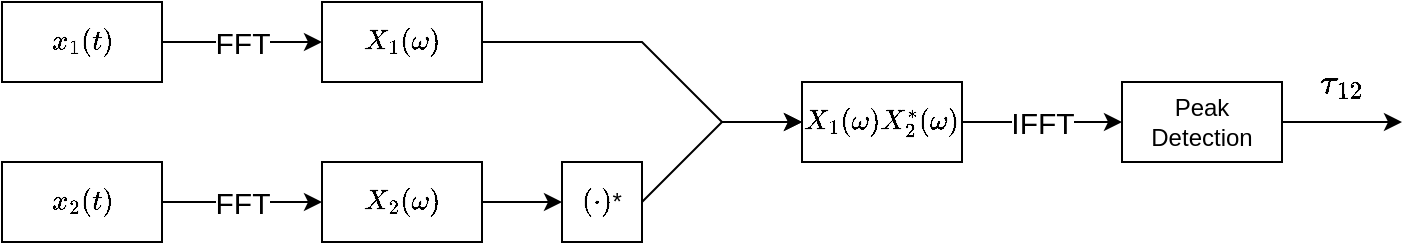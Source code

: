 <mxfile version="22.1.18" type="github">
  <diagram name="Page-1" id="hTWEsPfoXtYFRE-7J86U">
    <mxGraphModel dx="979" dy="445" grid="1" gridSize="10" guides="1" tooltips="1" connect="1" arrows="1" fold="1" page="1" pageScale="1" pageWidth="850" pageHeight="1100" math="1" shadow="0">
      <root>
        <mxCell id="0" />
        <mxCell id="1" parent="0" />
        <mxCell id="uoqmSEOZvt25hrZEfcyb-4" style="edgeStyle=orthogonalEdgeStyle;rounded=0;orthogonalLoop=1;jettySize=auto;html=1;" edge="1" parent="1" source="uoqmSEOZvt25hrZEfcyb-1" target="uoqmSEOZvt25hrZEfcyb-3">
          <mxGeometry relative="1" as="geometry">
            <Array as="points">
              <mxPoint x="280" y="300" />
              <mxPoint x="280" y="300" />
            </Array>
          </mxGeometry>
        </mxCell>
        <mxCell id="uoqmSEOZvt25hrZEfcyb-5" value="FFT" style="edgeLabel;html=1;align=center;verticalAlign=middle;resizable=0;points=[];fontSize=15;" vertex="1" connectable="0" parent="uoqmSEOZvt25hrZEfcyb-4">
          <mxGeometry x="-0.105" y="-2" relative="1" as="geometry">
            <mxPoint x="4" y="-2" as="offset" />
          </mxGeometry>
        </mxCell>
        <mxCell id="uoqmSEOZvt25hrZEfcyb-1" value="\(x_1(t)\)" style="rounded=0;whiteSpace=wrap;html=1;fontSize=12;" vertex="1" parent="1">
          <mxGeometry x="160" y="280" width="80" height="40" as="geometry" />
        </mxCell>
        <mxCell id="uoqmSEOZvt25hrZEfcyb-7" style="edgeStyle=orthogonalEdgeStyle;rounded=0;orthogonalLoop=1;jettySize=auto;html=1;exitX=1;exitY=0.5;exitDx=0;exitDy=0;entryX=0;entryY=0.5;entryDx=0;entryDy=0;" edge="1" parent="1" source="uoqmSEOZvt25hrZEfcyb-2" target="uoqmSEOZvt25hrZEfcyb-6">
          <mxGeometry relative="1" as="geometry" />
        </mxCell>
        <mxCell id="uoqmSEOZvt25hrZEfcyb-8" value="FFT" style="edgeLabel;html=1;align=center;verticalAlign=middle;resizable=0;points=[];fontSize=15;" vertex="1" connectable="0" parent="uoqmSEOZvt25hrZEfcyb-7">
          <mxGeometry x="0.115" y="-1" relative="1" as="geometry">
            <mxPoint x="-5" y="-1" as="offset" />
          </mxGeometry>
        </mxCell>
        <mxCell id="uoqmSEOZvt25hrZEfcyb-2" value="\(x_2(t)\)" style="rounded=0;whiteSpace=wrap;html=1;fontSize=12;" vertex="1" parent="1">
          <mxGeometry x="160" y="360" width="80" height="40" as="geometry" />
        </mxCell>
        <mxCell id="uoqmSEOZvt25hrZEfcyb-3" value="\(X_1(\omega)\)" style="rounded=0;whiteSpace=wrap;html=1;fontSize=12;" vertex="1" parent="1">
          <mxGeometry x="320" y="280" width="80" height="40" as="geometry" />
        </mxCell>
        <mxCell id="uoqmSEOZvt25hrZEfcyb-11" style="edgeStyle=orthogonalEdgeStyle;rounded=0;orthogonalLoop=1;jettySize=auto;html=1;exitX=1;exitY=0.5;exitDx=0;exitDy=0;entryX=0;entryY=0.5;entryDx=0;entryDy=0;" edge="1" parent="1" source="uoqmSEOZvt25hrZEfcyb-6" target="uoqmSEOZvt25hrZEfcyb-9">
          <mxGeometry relative="1" as="geometry" />
        </mxCell>
        <mxCell id="uoqmSEOZvt25hrZEfcyb-6" value="\(X_2(\omega)\)" style="rounded=0;whiteSpace=wrap;html=1;fontSize=12;" vertex="1" parent="1">
          <mxGeometry x="320" y="360" width="80" height="40" as="geometry" />
        </mxCell>
        <mxCell id="uoqmSEOZvt25hrZEfcyb-9" value="\((\cdot)\)*" style="rounded=0;whiteSpace=wrap;html=1;fontSize=12;" vertex="1" parent="1">
          <mxGeometry x="440" y="360" width="40" height="40" as="geometry" />
        </mxCell>
        <mxCell id="uoqmSEOZvt25hrZEfcyb-18" style="edgeStyle=orthogonalEdgeStyle;rounded=0;orthogonalLoop=1;jettySize=auto;html=1;exitX=1;exitY=0.5;exitDx=0;exitDy=0;entryX=0;entryY=0.5;entryDx=0;entryDy=0;" edge="1" parent="1" source="uoqmSEOZvt25hrZEfcyb-10" target="uoqmSEOZvt25hrZEfcyb-17">
          <mxGeometry relative="1" as="geometry" />
        </mxCell>
        <mxCell id="uoqmSEOZvt25hrZEfcyb-19" value="IFFT" style="edgeLabel;html=1;align=center;verticalAlign=middle;resizable=0;points=[];fontSize=15;" vertex="1" connectable="0" parent="uoqmSEOZvt25hrZEfcyb-18">
          <mxGeometry x="0.428" y="2" relative="1" as="geometry">
            <mxPoint x="-17" y="2" as="offset" />
          </mxGeometry>
        </mxCell>
        <mxCell id="uoqmSEOZvt25hrZEfcyb-10" value="\(X_1(\omega)X_2^*(\omega)\)" style="rounded=0;whiteSpace=wrap;html=1;fontSize=12;" vertex="1" parent="1">
          <mxGeometry x="560" y="320" width="80" height="40" as="geometry" />
        </mxCell>
        <mxCell id="uoqmSEOZvt25hrZEfcyb-14" value="" style="endArrow=classic;html=1;rounded=0;exitX=1;exitY=0.5;exitDx=0;exitDy=0;entryX=0;entryY=0.5;entryDx=0;entryDy=0;" edge="1" parent="1" source="uoqmSEOZvt25hrZEfcyb-3" target="uoqmSEOZvt25hrZEfcyb-10">
          <mxGeometry width="50" height="50" relative="1" as="geometry">
            <mxPoint x="470" y="280" as="sourcePoint" />
            <mxPoint x="520" y="230" as="targetPoint" />
            <Array as="points">
              <mxPoint x="480" y="300" />
              <mxPoint x="520" y="340" />
            </Array>
          </mxGeometry>
        </mxCell>
        <mxCell id="uoqmSEOZvt25hrZEfcyb-16" value="" style="endArrow=classic;html=1;rounded=0;exitX=1;exitY=0.5;exitDx=0;exitDy=0;entryX=0;entryY=0.5;entryDx=0;entryDy=0;" edge="1" parent="1" source="uoqmSEOZvt25hrZEfcyb-9" target="uoqmSEOZvt25hrZEfcyb-10">
          <mxGeometry width="50" height="50" relative="1" as="geometry">
            <mxPoint x="510" y="430" as="sourcePoint" />
            <mxPoint x="560" y="380" as="targetPoint" />
            <Array as="points">
              <mxPoint x="520" y="340" />
            </Array>
          </mxGeometry>
        </mxCell>
        <mxCell id="uoqmSEOZvt25hrZEfcyb-20" style="edgeStyle=orthogonalEdgeStyle;rounded=0;orthogonalLoop=1;jettySize=auto;html=1;exitX=1;exitY=0.5;exitDx=0;exitDy=0;" edge="1" parent="1" source="uoqmSEOZvt25hrZEfcyb-17">
          <mxGeometry relative="1" as="geometry">
            <mxPoint x="860" y="340" as="targetPoint" />
          </mxGeometry>
        </mxCell>
        <mxCell id="uoqmSEOZvt25hrZEfcyb-21" value="\(\tau_{12}\)" style="edgeLabel;html=1;align=center;verticalAlign=middle;resizable=0;points=[];fontSize=15;" vertex="1" connectable="0" parent="uoqmSEOZvt25hrZEfcyb-20">
          <mxGeometry x="-0.056" y="3" relative="1" as="geometry">
            <mxPoint y="-17" as="offset" />
          </mxGeometry>
        </mxCell>
        <mxCell id="uoqmSEOZvt25hrZEfcyb-17" value="Peak Detection" style="rounded=0;whiteSpace=wrap;html=1;fontSize=12;" vertex="1" parent="1">
          <mxGeometry x="720" y="320" width="80" height="40" as="geometry" />
        </mxCell>
      </root>
    </mxGraphModel>
  </diagram>
</mxfile>
